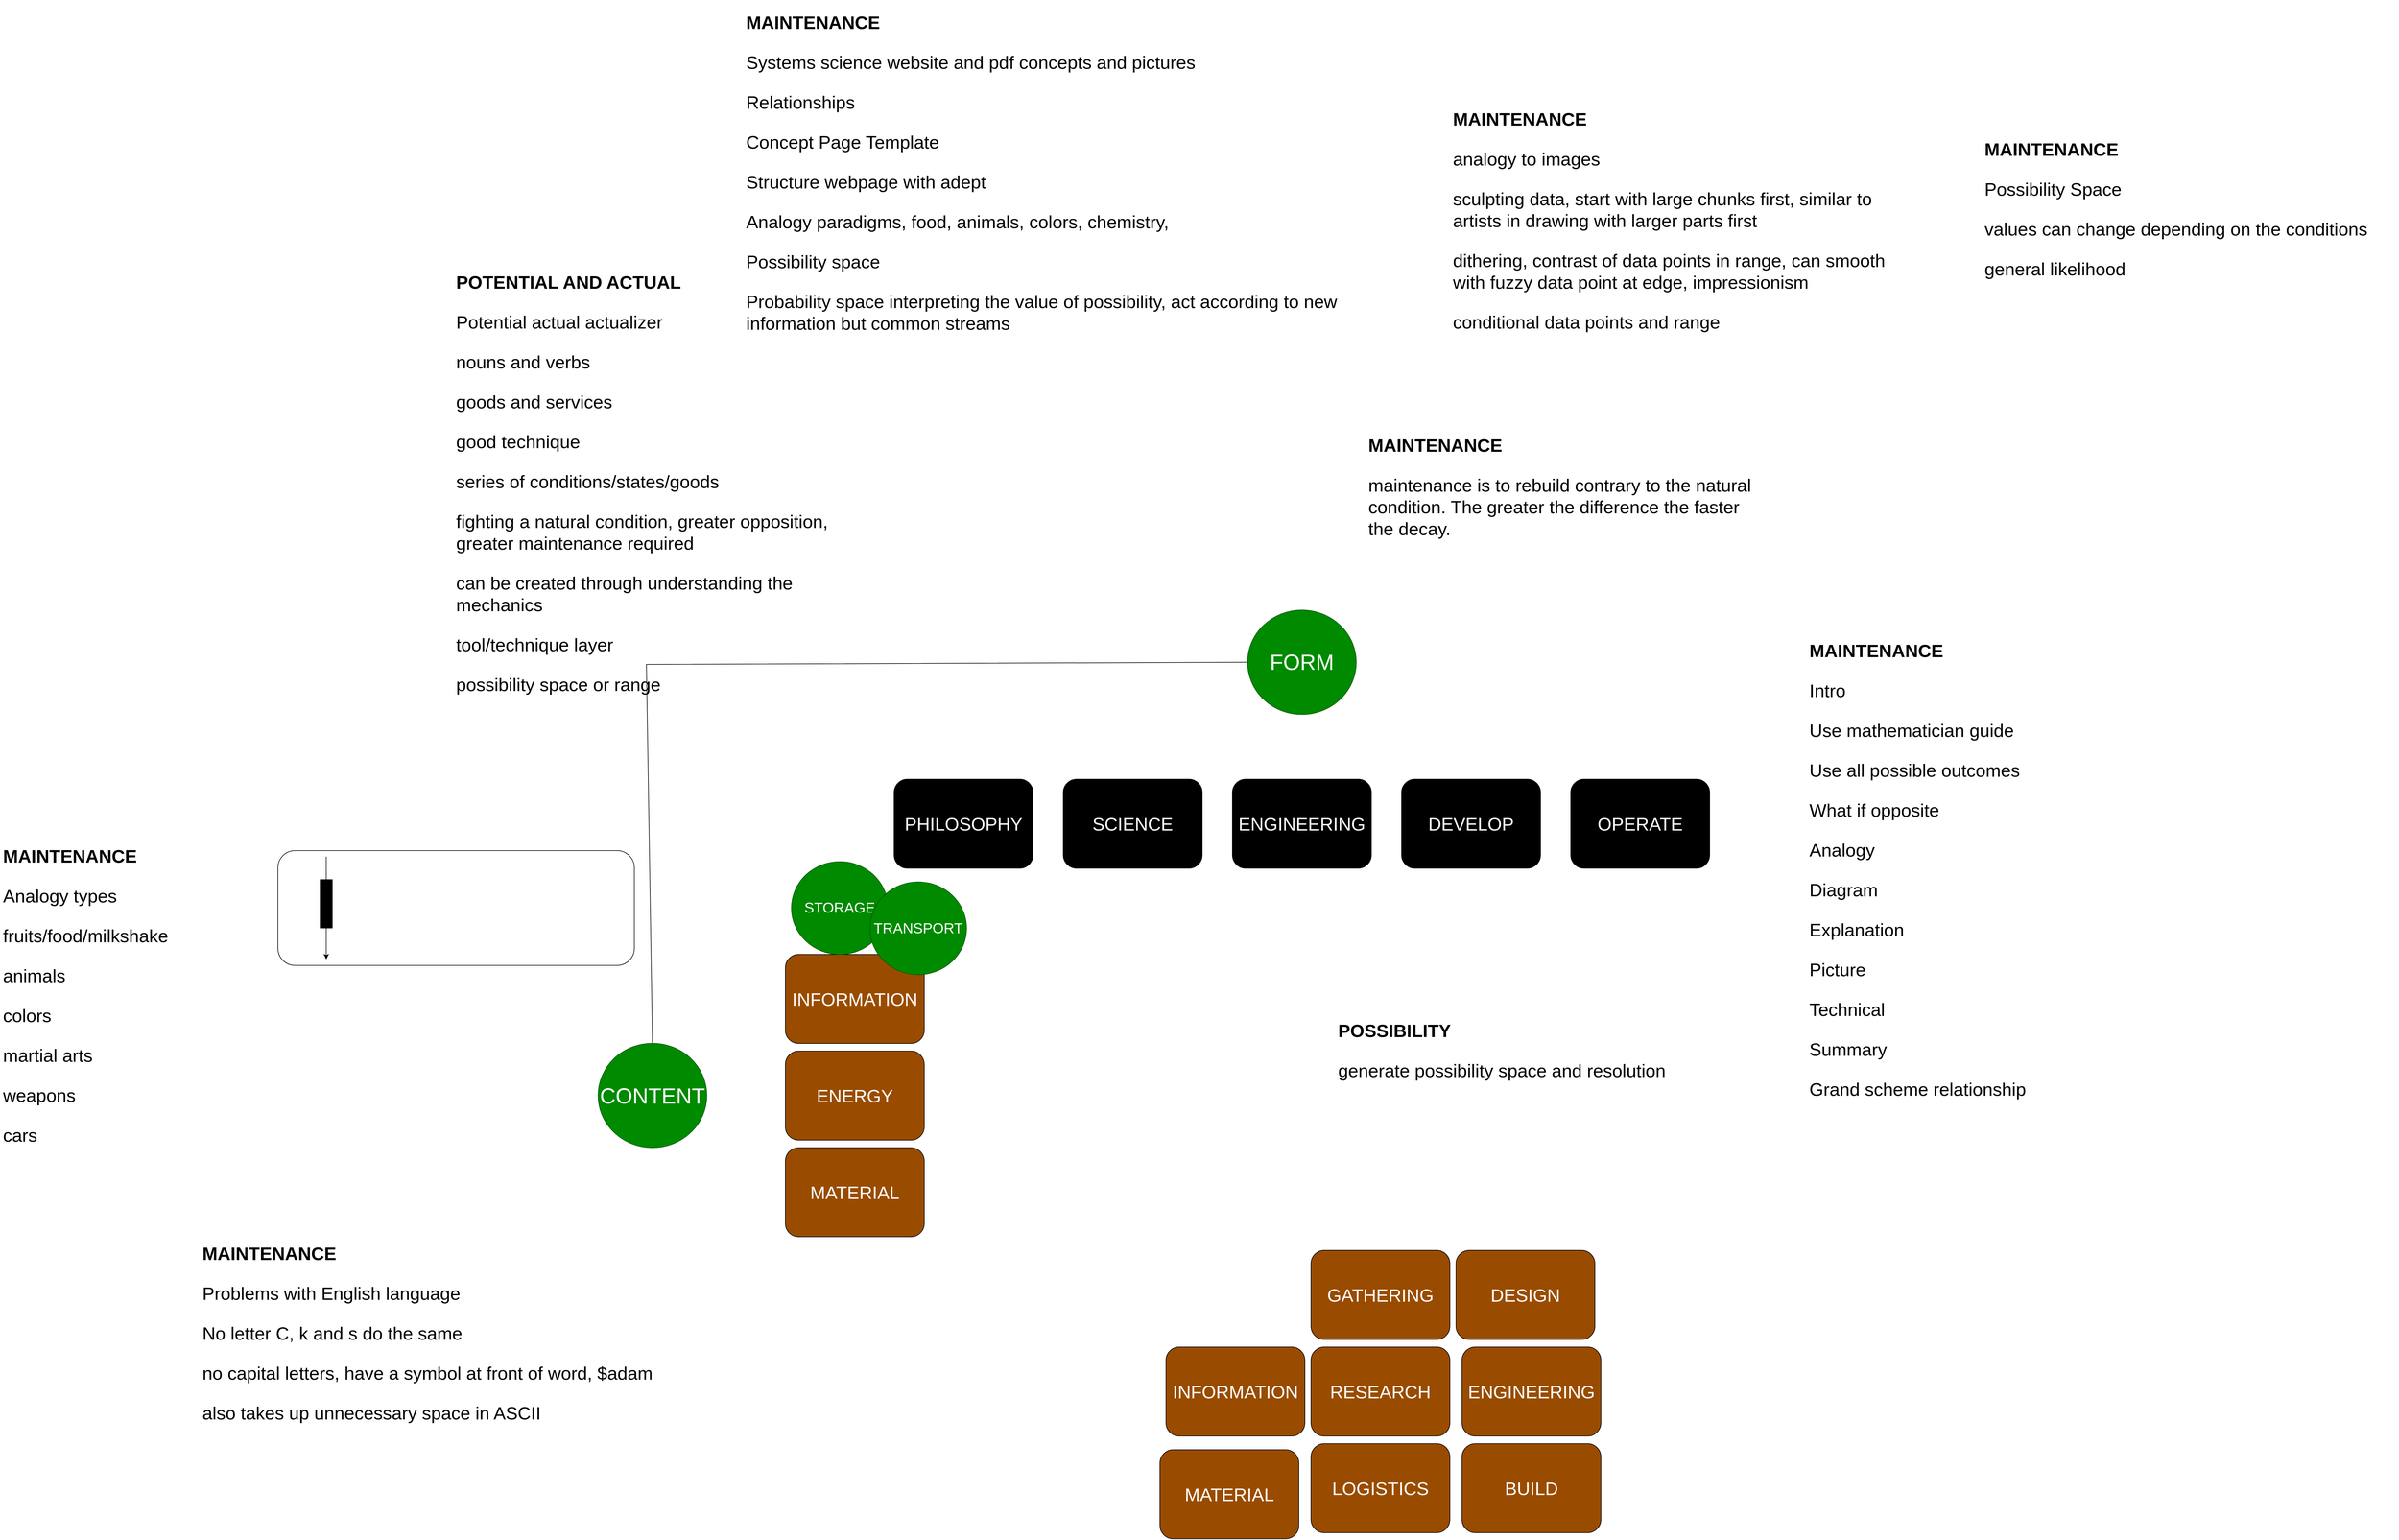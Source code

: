 <mxfile version="21.2.8" type="device">
  <diagram name="Page-1" id="TFjhG5w0r3QZyV2KyRJE">
    <mxGraphModel dx="5697" dy="3620" grid="1" gridSize="10" guides="1" tooltips="1" connect="1" arrows="1" fold="1" page="0" pageScale="1" pageWidth="850" pageHeight="1100" math="0" shadow="0">
      <root>
        <mxCell id="0" />
        <mxCell id="1" parent="0" />
        <mxCell id="3aAR46jVDKIwF3JjNnot-1" value="&lt;font style=&quot;font-size: 30px;&quot;&gt;PHILOSOPHY&lt;/font&gt;" style="rounded=1;whiteSpace=wrap;html=1;fillColor=#000000;fontColor=#FFFFFF;aspect=fixed;fontSize=30;" vertex="1" parent="1">
          <mxGeometry x="-70" y="110" width="230" height="147.55" as="geometry" />
        </mxCell>
        <mxCell id="3aAR46jVDKIwF3JjNnot-2" value="&lt;font style=&quot;font-size: 30px;&quot;&gt;SCIENCE&lt;/font&gt;" style="rounded=1;whiteSpace=wrap;html=1;fillColor=#000000;fontColor=#FFFFFF;aspect=fixed;fontSize=30;" vertex="1" parent="1">
          <mxGeometry x="210" y="110" width="230" height="147.55" as="geometry" />
        </mxCell>
        <mxCell id="3aAR46jVDKIwF3JjNnot-3" value="&lt;font style=&quot;font-size: 30px;&quot;&gt;ENGINEERING&lt;/font&gt;" style="rounded=1;whiteSpace=wrap;html=1;fillColor=#000000;fontColor=#FFFFFF;aspect=fixed;fontSize=30;" vertex="1" parent="1">
          <mxGeometry x="490" y="110" width="230" height="147.55" as="geometry" />
        </mxCell>
        <mxCell id="3aAR46jVDKIwF3JjNnot-4" value="&lt;font style=&quot;font-size: 30px;&quot;&gt;DEVELOP&lt;/font&gt;" style="rounded=1;whiteSpace=wrap;html=1;fillColor=#000000;fontColor=#FFFFFF;aspect=fixed;fontSize=30;" vertex="1" parent="1">
          <mxGeometry x="770" y="110" width="230" height="147.55" as="geometry" />
        </mxCell>
        <mxCell id="3aAR46jVDKIwF3JjNnot-5" value="&lt;font style=&quot;font-size: 30px;&quot;&gt;OPERATE&lt;/font&gt;" style="rounded=1;whiteSpace=wrap;html=1;fillColor=#000000;fontColor=#FFFFFF;aspect=fixed;fontSize=30;" vertex="1" parent="1">
          <mxGeometry x="1050" y="110" width="230" height="147.55" as="geometry" />
        </mxCell>
        <mxCell id="3aAR46jVDKIwF3JjNnot-6" value="&lt;font style=&quot;font-size: 30px;&quot;&gt;MATERIAL&lt;/font&gt;" style="rounded=1;whiteSpace=wrap;html=1;fillColor=#994C00;fontColor=#FFFFFF;aspect=fixed;fontSize=30;" vertex="1" parent="1">
          <mxGeometry x="-250" y="720" width="230" height="147.55" as="geometry" />
        </mxCell>
        <mxCell id="3aAR46jVDKIwF3JjNnot-7" value="&lt;font style=&quot;font-size: 30px;&quot;&gt;ENERGY&lt;/font&gt;" style="rounded=1;whiteSpace=wrap;html=1;fillColor=#994C00;fontColor=#FFFFFF;aspect=fixed;fontSize=30;" vertex="1" parent="1">
          <mxGeometry x="-250" y="560" width="230" height="147.55" as="geometry" />
        </mxCell>
        <mxCell id="3aAR46jVDKIwF3JjNnot-8" value="&lt;font style=&quot;font-size: 30px;&quot;&gt;INFORMATION&lt;/font&gt;" style="rounded=1;whiteSpace=wrap;html=1;fillColor=#994C00;fontColor=#FFFFFF;aspect=fixed;fontSize=30;" vertex="1" parent="1">
          <mxGeometry x="-250" y="400" width="230" height="147.55" as="geometry" />
        </mxCell>
        <mxCell id="3aAR46jVDKIwF3JjNnot-10" value="FORM" style="ellipse;whiteSpace=wrap;html=1;rounded=1;strokeColor=#005700;fontFamily=Helvetica;fontSize=36;fillColor=#008a00;aspect=fixed;fontColor=#ffffff;" vertex="1" parent="1">
          <mxGeometry x="515" y="-170" width="180" height="172.8" as="geometry" />
        </mxCell>
        <mxCell id="3aAR46jVDKIwF3JjNnot-11" value="CONTENT" style="ellipse;whiteSpace=wrap;html=1;rounded=1;strokeColor=#005700;fontFamily=Helvetica;fontSize=36;fillColor=#008a00;aspect=fixed;fontColor=#ffffff;" vertex="1" parent="1">
          <mxGeometry x="-560" y="547.2" width="180" height="172.8" as="geometry" />
        </mxCell>
        <mxCell id="3aAR46jVDKIwF3JjNnot-14" value="" style="endArrow=none;html=1;rounded=0;fontFamily=Helvetica;fontSize=12;fontColor=#FFFFFF;exitX=0.5;exitY=0;exitDx=0;exitDy=0;entryX=0;entryY=0.5;entryDx=0;entryDy=0;" edge="1" parent="1" source="3aAR46jVDKIwF3JjNnot-11" target="3aAR46jVDKIwF3JjNnot-10">
          <mxGeometry width="50" height="50" relative="1" as="geometry">
            <mxPoint x="760" y="350" as="sourcePoint" />
            <mxPoint x="810" y="300" as="targetPoint" />
            <Array as="points">
              <mxPoint x="-480" y="-80" />
            </Array>
          </mxGeometry>
        </mxCell>
        <mxCell id="3aAR46jVDKIwF3JjNnot-16" value="STORAGE&lt;br style=&quot;font-size: 24px;&quot;&gt;" style="ellipse;whiteSpace=wrap;html=1;rounded=1;strokeColor=#005700;fontFamily=Helvetica;fontSize=24;fillColor=#008a00;aspect=fixed;fontColor=#ffffff;" vertex="1" parent="1">
          <mxGeometry x="-240" y="246.4" width="160" height="153.6" as="geometry" />
        </mxCell>
        <mxCell id="3aAR46jVDKIwF3JjNnot-17" value="TRANSPORT" style="ellipse;whiteSpace=wrap;html=1;rounded=1;strokeColor=#005700;fontFamily=Helvetica;fontSize=24;fillColor=#008a00;aspect=fixed;fontColor=#ffffff;" vertex="1" parent="1">
          <mxGeometry x="-110" y="280" width="160" height="153.6" as="geometry" />
        </mxCell>
        <mxCell id="3aAR46jVDKIwF3JjNnot-20" value="&lt;h1 style=&quot;font-size: 30px;&quot;&gt;MAINTENANCE&lt;/h1&gt;&lt;p style=&quot;font-size: 30px;&quot;&gt;maintenance is to rebuild contrary to the natural condition. The greater the difference the faster the decay.&lt;/p&gt;" style="text;html=1;strokeColor=none;fillColor=none;spacing=5;spacingTop=-20;whiteSpace=wrap;overflow=hidden;rounded=0;fontSize=30;fontFamily=Helvetica;fontColor=#000000;" vertex="1" parent="1">
          <mxGeometry x="710" y="-470" width="660" height="270" as="geometry" />
        </mxCell>
        <mxCell id="3aAR46jVDKIwF3JjNnot-21" value="&lt;h1 style=&quot;font-size: 30px;&quot;&gt;POSSIBILITY&lt;/h1&gt;&lt;p style=&quot;font-size: 30px;&quot;&gt;generate possibility space and resolution&lt;/p&gt;" style="text;html=1;strokeColor=none;fillColor=none;spacing=5;spacingTop=-20;whiteSpace=wrap;overflow=hidden;rounded=0;fontSize=30;fontFamily=Helvetica;fontColor=#000000;" vertex="1" parent="1">
          <mxGeometry x="660" y="498.6" width="660" height="270" as="geometry" />
        </mxCell>
        <mxCell id="3aAR46jVDKIwF3JjNnot-22" value="&lt;font style=&quot;font-size: 30px;&quot;&gt;GATHERING&lt;/font&gt;" style="rounded=1;whiteSpace=wrap;html=1;fillColor=#994C00;fontColor=#FFFFFF;aspect=fixed;fontSize=30;" vertex="1" parent="1">
          <mxGeometry x="620" y="890" width="230" height="147.55" as="geometry" />
        </mxCell>
        <mxCell id="3aAR46jVDKIwF3JjNnot-23" value="&lt;font style=&quot;font-size: 30px;&quot;&gt;DESIGN&lt;/font&gt;" style="rounded=1;whiteSpace=wrap;html=1;fillColor=#994C00;fontColor=#FFFFFF;aspect=fixed;fontSize=30;" vertex="1" parent="1">
          <mxGeometry x="860" y="890" width="230" height="147.55" as="geometry" />
        </mxCell>
        <mxCell id="3aAR46jVDKIwF3JjNnot-24" value="&lt;font style=&quot;font-size: 30px;&quot;&gt;INFORMATION&lt;/font&gt;" style="rounded=1;whiteSpace=wrap;html=1;fillColor=#994C00;fontColor=#FFFFFF;aspect=fixed;fontSize=30;" vertex="1" parent="1">
          <mxGeometry x="380" y="1050" width="230" height="147.55" as="geometry" />
        </mxCell>
        <mxCell id="3aAR46jVDKIwF3JjNnot-25" value="MATERIAL" style="rounded=1;whiteSpace=wrap;html=1;fillColor=#994C00;fontColor=#FFFFFF;aspect=fixed;fontSize=30;" vertex="1" parent="1">
          <mxGeometry x="370" y="1220" width="230" height="147.55" as="geometry" />
        </mxCell>
        <mxCell id="3aAR46jVDKIwF3JjNnot-28" value="LOGISTICS" style="rounded=1;whiteSpace=wrap;html=1;fillColor=#994C00;fontColor=#FFFFFF;aspect=fixed;fontSize=30;" vertex="1" parent="1">
          <mxGeometry x="620" y="1210" width="230" height="147.55" as="geometry" />
        </mxCell>
        <mxCell id="3aAR46jVDKIwF3JjNnot-29" value="BUILD" style="rounded=1;whiteSpace=wrap;html=1;fillColor=#994C00;fontColor=#FFFFFF;aspect=fixed;fontSize=30;" vertex="1" parent="1">
          <mxGeometry x="870" y="1210" width="230" height="147.55" as="geometry" />
        </mxCell>
        <mxCell id="3aAR46jVDKIwF3JjNnot-30" value="RESEARCH" style="rounded=1;whiteSpace=wrap;html=1;fillColor=#994C00;fontColor=#FFFFFF;aspect=fixed;fontSize=30;" vertex="1" parent="1">
          <mxGeometry x="620" y="1050" width="230" height="147.55" as="geometry" />
        </mxCell>
        <mxCell id="3aAR46jVDKIwF3JjNnot-31" value="ENGINEERING" style="rounded=1;whiteSpace=wrap;html=1;fillColor=#994C00;fontColor=#FFFFFF;aspect=fixed;fontSize=30;" vertex="1" parent="1">
          <mxGeometry x="870" y="1050" width="230" height="147.55" as="geometry" />
        </mxCell>
        <mxCell id="3aAR46jVDKIwF3JjNnot-32" value="&lt;h1 style=&quot;font-size: 30px;&quot;&gt;POTENTIAL AND ACTUAL&lt;/h1&gt;&lt;p&gt;Potential actual actualizer&lt;/p&gt;&lt;p&gt;nouns and verbs&lt;/p&gt;&lt;p&gt;goods and services&amp;nbsp;&lt;/p&gt;&lt;p&gt;good technique&amp;nbsp;&lt;/p&gt;&lt;p&gt;series of conditions/states/goods&lt;/p&gt;&lt;p&gt;fighting a natural condition, greater opposition, greater maintenance required&lt;/p&gt;&lt;p&gt;can be created through understanding the mechanics&lt;/p&gt;&lt;p&gt;tool/technique layer&lt;/p&gt;&lt;p&gt;possibility space or range&lt;/p&gt;&lt;div&gt;&lt;br&gt;&lt;/div&gt;" style="text;html=1;strokeColor=none;fillColor=none;spacing=5;spacingTop=-20;whiteSpace=wrap;overflow=hidden;rounded=0;fontSize=30;fontFamily=Helvetica;fontColor=#000000;" vertex="1" parent="1">
          <mxGeometry x="-800" y="-740" width="690" height="800" as="geometry" />
        </mxCell>
        <mxCell id="3aAR46jVDKIwF3JjNnot-33" value="&lt;h1 style=&quot;font-size: 30px;&quot;&gt;MAINTENANCE&lt;/h1&gt;&lt;p style=&quot;font-size: 30px;&quot;&gt;Systems science website and pdf concepts and pictures&lt;/p&gt;&lt;p&gt;Relationships&lt;/p&gt;&lt;p&gt;Concept Page Template&lt;/p&gt;&lt;p&gt;Structure webpage with adept&lt;/p&gt;&lt;p&gt;Analogy paradigms, food, animals, colors, chemistry,&amp;nbsp;&lt;/p&gt;&lt;p&gt;Possibility space&lt;/p&gt;&lt;p&gt;Probability space interpreting the value of possibility, act according to new information but common streams&lt;/p&gt;" style="text;html=1;strokeColor=none;fillColor=none;spacing=5;spacingTop=-20;whiteSpace=wrap;overflow=hidden;rounded=0;fontSize=30;fontFamily=Helvetica;fontColor=#000000;" vertex="1" parent="1">
          <mxGeometry x="-320" y="-1170" width="1000" height="820" as="geometry" />
        </mxCell>
        <mxCell id="3aAR46jVDKIwF3JjNnot-34" value="&lt;h1 style=&quot;font-size: 30px;&quot;&gt;MAINTENANCE&lt;/h1&gt;&lt;p&gt;Intro&lt;/p&gt;&lt;p&gt;Use mathematician guide&lt;/p&gt;&lt;p&gt;Use all possible outcomes&lt;/p&gt;&lt;p&gt;What if opposite&lt;/p&gt;&lt;p&gt;Analogy&lt;/p&gt;&lt;p&gt;Diagram&lt;/p&gt;&lt;p&gt;Explanation&lt;/p&gt;&lt;p&gt;Picture&lt;/p&gt;&lt;p&gt;Technical&lt;/p&gt;&lt;p&gt;Summary&lt;/p&gt;&lt;p&gt;Grand scheme relationship&lt;/p&gt;" style="text;html=1;strokeColor=none;fillColor=none;spacing=5;spacingTop=-20;whiteSpace=wrap;overflow=hidden;rounded=0;fontSize=30;fontFamily=Helvetica;fontColor=#000000;" vertex="1" parent="1">
          <mxGeometry x="1440" y="-130" width="780" height="960" as="geometry" />
        </mxCell>
        <mxCell id="3aAR46jVDKIwF3JjNnot-36" value="&lt;h1 style=&quot;font-size: 30px;&quot;&gt;MAINTENANCE&lt;/h1&gt;&lt;p&gt;Analogy types&lt;/p&gt;&lt;p&gt;fruits/food/milkshake&lt;/p&gt;&lt;p&gt;animals&lt;/p&gt;&lt;p&gt;colors&lt;/p&gt;&lt;p&gt;martial arts&lt;/p&gt;&lt;p&gt;weapons&lt;/p&gt;&lt;p&gt;cars&lt;/p&gt;&lt;div&gt;&lt;br&gt;&lt;/div&gt;" style="text;html=1;strokeColor=none;fillColor=none;spacing=5;spacingTop=-20;whiteSpace=wrap;overflow=hidden;rounded=0;fontSize=30;fontFamily=Helvetica;fontColor=#000000;" vertex="1" parent="1">
          <mxGeometry x="-1550" y="210" width="780" height="780" as="geometry" />
        </mxCell>
        <mxCell id="3aAR46jVDKIwF3JjNnot-37" value="&lt;h1 style=&quot;font-size: 30px;&quot;&gt;MAINTENANCE&lt;/h1&gt;&lt;p&gt;Problems with English language&lt;/p&gt;&lt;p&gt;No letter C, k and s do the same&lt;/p&gt;&lt;p&gt;no capital letters, have a symbol at front of word, $adam&lt;/p&gt;&lt;p&gt;also takes up unnecessary space in ASCII&amp;nbsp;&lt;/p&gt;" style="text;html=1;strokeColor=none;fillColor=none;spacing=5;spacingTop=-20;whiteSpace=wrap;overflow=hidden;rounded=0;fontSize=30;fontFamily=Helvetica;fontColor=#000000;" vertex="1" parent="1">
          <mxGeometry x="-1220" y="867.55" width="1180" height="342.45" as="geometry" />
        </mxCell>
        <mxCell id="3aAR46jVDKIwF3JjNnot-39" value="&lt;h1 style=&quot;font-size: 30px;&quot;&gt;MAINTENANCE&lt;/h1&gt;&lt;p&gt;Possibility Space&lt;/p&gt;&lt;p&gt;values can change depending on the conditions&lt;/p&gt;&lt;p&gt;general likelihood&lt;/p&gt;" style="text;html=1;strokeColor=none;fillColor=none;spacing=5;spacingTop=-20;whiteSpace=wrap;overflow=hidden;rounded=0;fontSize=30;fontFamily=Helvetica;fontColor=#000000;" vertex="1" parent="1">
          <mxGeometry x="1730" y="-960" width="690" height="330" as="geometry" />
        </mxCell>
        <mxCell id="3aAR46jVDKIwF3JjNnot-40" value="&lt;h1 style=&quot;font-size: 30px;&quot;&gt;MAINTENANCE&lt;/h1&gt;&lt;p&gt;analogy to images&lt;/p&gt;&lt;p&gt;sculpting data, start with large chunks first, similar to artists in drawing with larger parts first&lt;/p&gt;&lt;p&gt;dithering, contrast of data points in range, can smooth with fuzzy data point at edge, impressionism&lt;/p&gt;&lt;p&gt;conditional data points and range&lt;/p&gt;&lt;div&gt;&lt;br&gt;&lt;/div&gt;" style="text;html=1;strokeColor=none;fillColor=none;spacing=5;spacingTop=-20;whiteSpace=wrap;overflow=hidden;rounded=0;fontSize=30;fontFamily=Helvetica;fontColor=#000000;" vertex="1" parent="1">
          <mxGeometry x="850" y="-1010" width="740" height="490" as="geometry" />
        </mxCell>
        <mxCell id="3aAR46jVDKIwF3JjNnot-41" value="" style="rounded=1;whiteSpace=wrap;html=1;fontFamily=Helvetica;fontSize=12;" vertex="1" parent="1">
          <mxGeometry x="-1090" y="228.2" width="590" height="190" as="geometry" />
        </mxCell>
        <mxCell id="3aAR46jVDKIwF3JjNnot-42" value="" style="endArrow=classic;html=1;rounded=0;fontFamily=Helvetica;fontSize=12;fontColor=#FFFFFF;" edge="1" parent="1">
          <mxGeometry relative="1" as="geometry">
            <mxPoint x="-1010" y="238.2" as="sourcePoint" />
            <mxPoint x="-1010" y="408.2" as="targetPoint" />
          </mxGeometry>
        </mxCell>
        <mxCell id="3aAR46jVDKIwF3JjNnot-43" value="" style="shape=message;html=1;outlineConnect=0;rounded=1;strokeColor=default;fontFamily=Helvetica;fontSize=12;fontColor=#FFFFFF;fillColor=#000000;" vertex="1" parent="3aAR46jVDKIwF3JjNnot-42">
          <mxGeometry width="20" height="80" relative="1" as="geometry">
            <mxPoint x="-10" y="-47" as="offset" />
          </mxGeometry>
        </mxCell>
      </root>
    </mxGraphModel>
  </diagram>
</mxfile>
